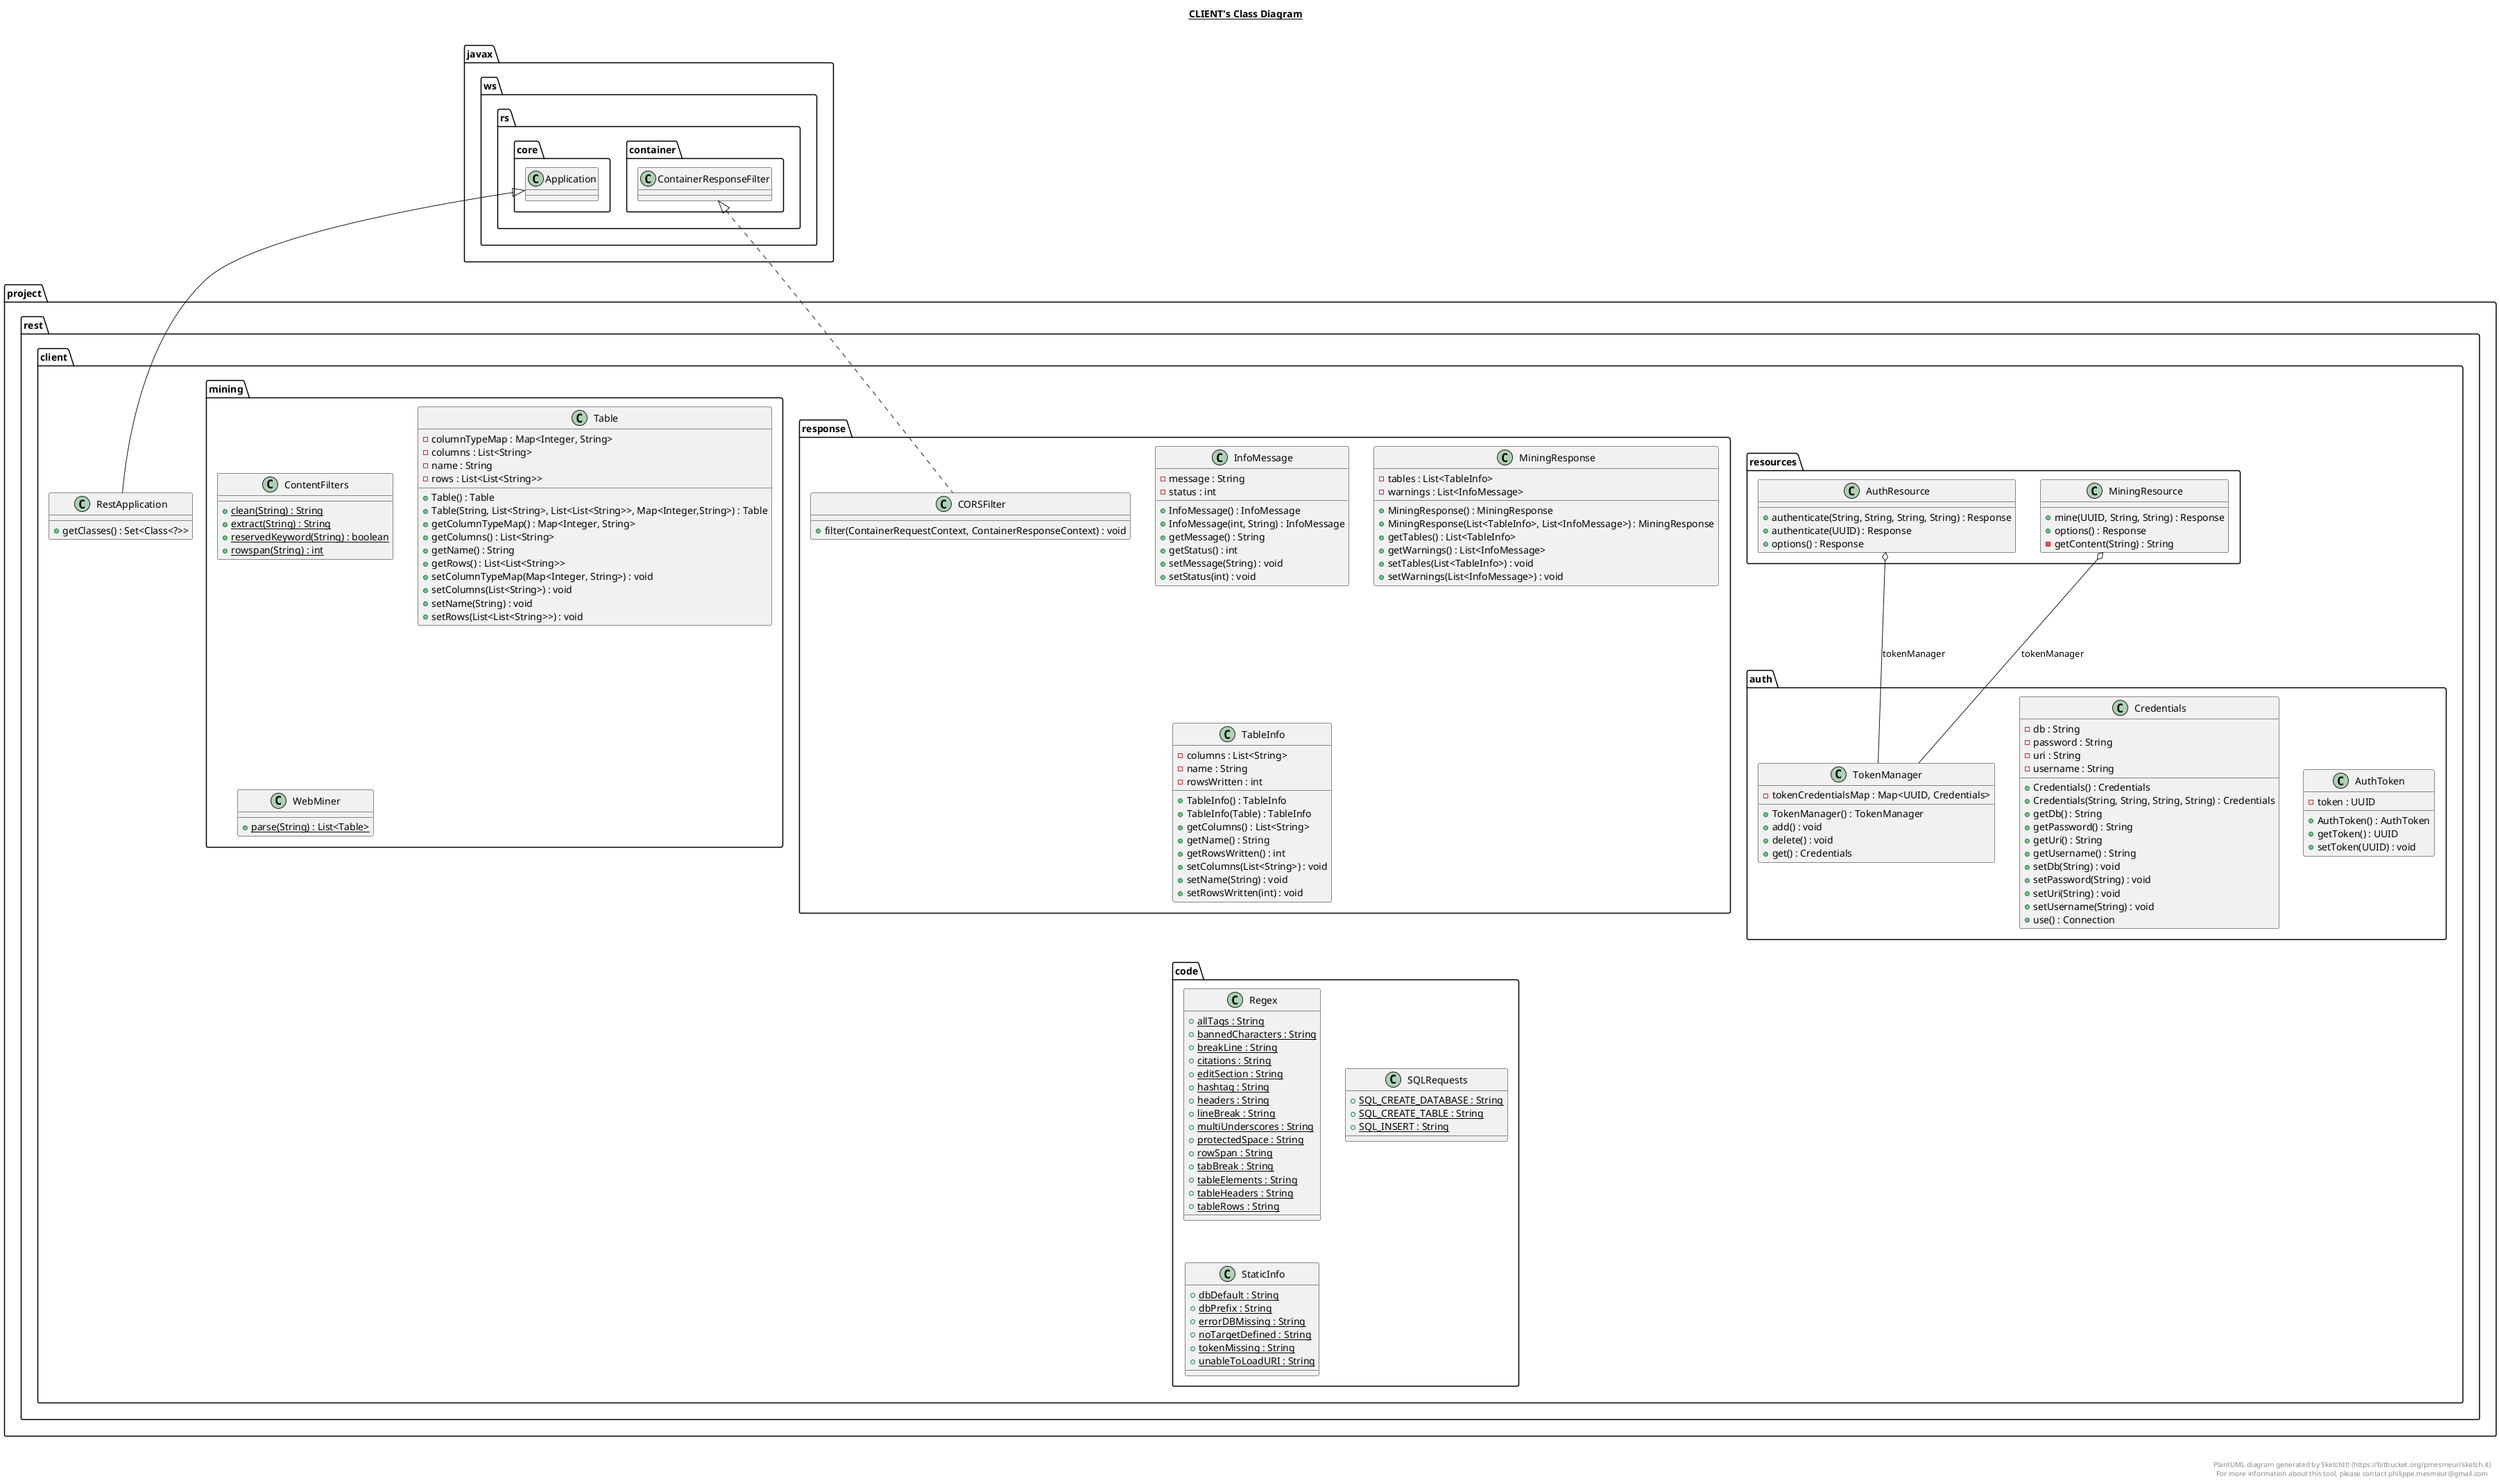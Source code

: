 @startuml

title __CLIENT's Class Diagram__\n

  namespace project.rest.client {
    class project.rest.client.RestApplication {
        + getClasses() : Set<Class<?>>
    }
    namespace resources {
          class project.rest.client.resources.AuthResource {
              + authenticate(String, String, String, String) : Response
              + authenticate(UUID) : Response
              + options() : Response
          }
          class project.rest.client.resources.MiningResource {
              + mine(UUID, String, String) : Response
              + options() : Response
              - getContent(String) : String
          }
    }
    namespace response {
          class project.rest.client.response.CORSFilter {
              + filter(ContainerRequestContext, ContainerResponseContext) : void
          }
          class project.rest.client.response.InfoMessage {
              - message : String
              - status : int
              + InfoMessage() : InfoMessage
              + InfoMessage(int, String) : InfoMessage
              + getMessage() : String
              + getStatus() : int
              + setMessage(String) : void
              + setStatus(int) : void
          }
          class project.rest.client.response.MiningResponse {
              - tables : List<TableInfo>
              - warnings : List<InfoMessage>
              + MiningResponse() : MiningResponse
              + MiningResponse(List<TableInfo>, List<InfoMessage>) : MiningResponse
              + getTables() : List<TableInfo>
              + getWarnings() : List<InfoMessage>
              + setTables(List<TableInfo>) : void
              + setWarnings(List<InfoMessage>) : void
          }
          class project.rest.client.response.TableInfo {
              - columns : List<String>
              - name : String
              - rowsWritten : int
              + TableInfo() : TableInfo
              + TableInfo(Table) : TableInfo
              + getColumns() : List<String>
              + getName() : String
              + getRowsWritten() : int
              + setColumns(List<String>) : void
              + setName(String) : void
              + setRowsWritten(int) : void
          }
    }
    namespace mining {
           class project.rest.client.mining.ContentFilters {
               {static} + clean(String) : String
               {static} + extract(String) : String
               {static} + reservedKeyword(String) : boolean
               {static} + rowspan(String) : int
           }
           class project.rest.client.mining.Table {
               - columnTypeMap : Map<Integer, String>
               - columns : List<String>
               - name : String
               - rows : List<List<String>>
               + Table() : Table
               + Table(String, List<String>, List<List<String>>, Map<Integer,String>) : Table
               + getColumnTypeMap() : Map<Integer, String>
               + getColumns() : List<String>
               + getName() : String
               + getRows() : List<List<String>>
               + setColumnTypeMap(Map<Integer, String>) : void
               + setColumns(List<String>) : void
               + setName(String) : void
               + setRows(List<List<String>>) : void
           }
           class project.rest.client.mining.WebMiner {
               {static} + parse(String) : List<Table>
           }
    }
    namespace code {
          class project.rest.client.code.Regex {
              {static} + allTags : String
              {static} + bannedCharacters : String
              {static} + breakLine : String
              {static} + citations : String
              {static} + editSection : String
              {static} + hashtag : String
              {static} + headers : String
              {static} + lineBreak : String
              {static} + multiUnderscores : String
              {static} + protectedSpace : String
              {static} + rowSpan : String
              {static} + tabBreak : String
              {static} + tableElements : String
              {static} + tableHeaders : String
              {static} + tableRows : String
          }
          class project.rest.client.code.SQLRequests {
              {static} + SQL_CREATE_DATABASE : String
              {static} + SQL_CREATE_TABLE : String
              {static} + SQL_INSERT : String
          }
          class project.rest.client.code.StaticInfo {
              {static} + dbDefault : String
              {static} + dbPrefix : String
              {static} + errorDBMissing : String
              {static} + noTargetDefined : String
              {static} + tokenMissing : String
              {static} + unableToLoadURI : String
          }
     }
    namespace auth {
           class project.rest.client.auth.AuthToken {
               - token : UUID
               + AuthToken() : AuthToken
               + getToken() : UUID
               + setToken(UUID) : void
           }
           class project.rest.client.auth.Credentials {
               - db : String
               - password : String
               - uri : String
               - username : String
               + Credentials() : Credentials
               + Credentials(String, String, String, String) : Credentials
               + getDb() : String
               + getPassword() : String
               + getUri() : String
               + getUsername() : String
               + setDb(String) : void
               + setPassword(String) : void
               + setUri(String) : void
               + setUsername(String) : void
               + use() : Connection
           }
           class project.rest.client.auth.TokenManager {
               - tokenCredentialsMap : Map<UUID, Credentials>
               + TokenManager() : TokenManager
               + add() : void
               + delete() : void
               + get() : Credentials
           }
    }
  }

  project.rest.client.RestApplication -up-|> javax.ws.rs.core.Application
  project.rest.client.resources.AuthResource o-- project.rest.client.auth.TokenManager : tokenManager
  project.rest.client.resources.MiningResource o-- project.rest.client.auth.TokenManager : tokenManager
  project.rest.client.response.CORSFilter .up.|> javax.ws.rs.container.ContainerResponseFilter

right footer


PlantUML diagram generated by SketchIt! (https://bitbucket.org/pmesmeur/sketch.it)
For more information about this tool, please contact philippe.mesmeur@gmail.com
endfooter

@enduml
